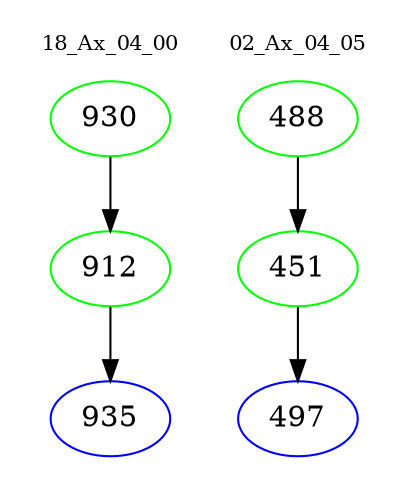 digraph{
subgraph cluster_0 {
color = white
label = "18_Ax_04_00";
fontsize=10;
T0_930 [label="930", color="green"]
T0_930 -> T0_912 [color="black"]
T0_912 [label="912", color="green"]
T0_912 -> T0_935 [color="black"]
T0_935 [label="935", color="blue"]
}
subgraph cluster_1 {
color = white
label = "02_Ax_04_05";
fontsize=10;
T1_488 [label="488", color="green"]
T1_488 -> T1_451 [color="black"]
T1_451 [label="451", color="green"]
T1_451 -> T1_497 [color="black"]
T1_497 [label="497", color="blue"]
}
}
